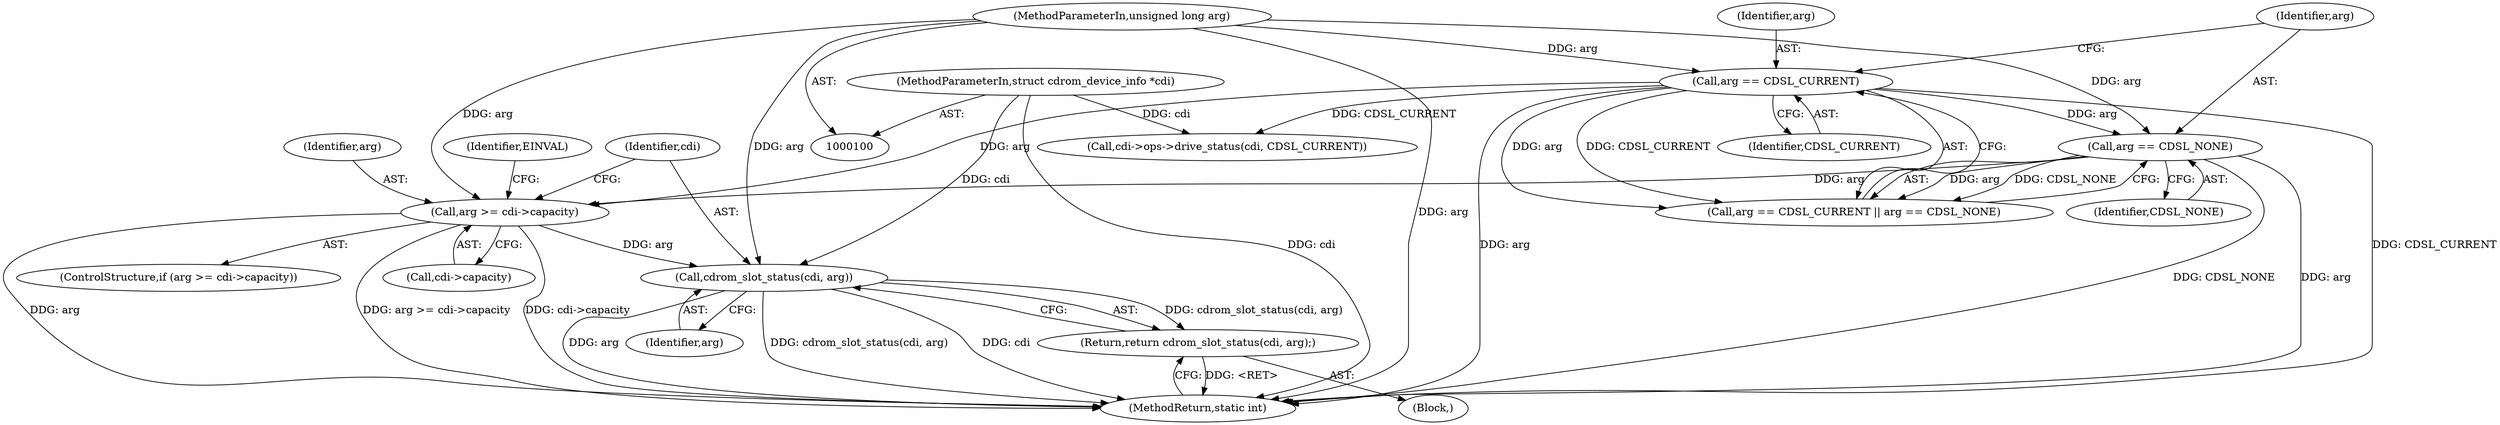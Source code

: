 digraph "0_linux_8f3fafc9c2f0ece10832c25f7ffcb07c97a32ad4@pointer" {
"1000145" [label="(Call,cdrom_slot_status(cdi, arg))"];
"1000101" [label="(MethodParameterIn,struct cdrom_device_info *cdi)"];
"1000136" [label="(Call,arg >= cdi->capacity)"];
"1000125" [label="(Call,arg == CDSL_CURRENT)"];
"1000102" [label="(MethodParameterIn,unsigned long arg)"];
"1000128" [label="(Call,arg == CDSL_NONE)"];
"1000144" [label="(Return,return cdrom_slot_status(cdi, arg);)"];
"1000148" [label="(MethodReturn,static int)"];
"1000146" [label="(Identifier,cdi)"];
"1000137" [label="(Identifier,arg)"];
"1000127" [label="(Identifier,CDSL_CURRENT)"];
"1000103" [label="(Block,)"];
"1000144" [label="(Return,return cdrom_slot_status(cdi, arg);)"];
"1000102" [label="(MethodParameterIn,unsigned long arg)"];
"1000126" [label="(Identifier,arg)"];
"1000128" [label="(Call,arg == CDSL_NONE)"];
"1000145" [label="(Call,cdrom_slot_status(cdi, arg))"];
"1000125" [label="(Call,arg == CDSL_CURRENT)"];
"1000130" [label="(Identifier,CDSL_NONE)"];
"1000132" [label="(Call,cdi->ops->drive_status(cdi, CDSL_CURRENT))"];
"1000129" [label="(Identifier,arg)"];
"1000101" [label="(MethodParameterIn,struct cdrom_device_info *cdi)"];
"1000138" [label="(Call,cdi->capacity)"];
"1000136" [label="(Call,arg >= cdi->capacity)"];
"1000124" [label="(Call,arg == CDSL_CURRENT || arg == CDSL_NONE)"];
"1000147" [label="(Identifier,arg)"];
"1000135" [label="(ControlStructure,if (arg >= cdi->capacity))"];
"1000143" [label="(Identifier,EINVAL)"];
"1000145" -> "1000144"  [label="AST: "];
"1000145" -> "1000147"  [label="CFG: "];
"1000146" -> "1000145"  [label="AST: "];
"1000147" -> "1000145"  [label="AST: "];
"1000144" -> "1000145"  [label="CFG: "];
"1000145" -> "1000148"  [label="DDG: cdi"];
"1000145" -> "1000148"  [label="DDG: arg"];
"1000145" -> "1000148"  [label="DDG: cdrom_slot_status(cdi, arg)"];
"1000145" -> "1000144"  [label="DDG: cdrom_slot_status(cdi, arg)"];
"1000101" -> "1000145"  [label="DDG: cdi"];
"1000136" -> "1000145"  [label="DDG: arg"];
"1000102" -> "1000145"  [label="DDG: arg"];
"1000101" -> "1000100"  [label="AST: "];
"1000101" -> "1000148"  [label="DDG: cdi"];
"1000101" -> "1000132"  [label="DDG: cdi"];
"1000136" -> "1000135"  [label="AST: "];
"1000136" -> "1000138"  [label="CFG: "];
"1000137" -> "1000136"  [label="AST: "];
"1000138" -> "1000136"  [label="AST: "];
"1000143" -> "1000136"  [label="CFG: "];
"1000146" -> "1000136"  [label="CFG: "];
"1000136" -> "1000148"  [label="DDG: arg >= cdi->capacity"];
"1000136" -> "1000148"  [label="DDG: cdi->capacity"];
"1000136" -> "1000148"  [label="DDG: arg"];
"1000125" -> "1000136"  [label="DDG: arg"];
"1000128" -> "1000136"  [label="DDG: arg"];
"1000102" -> "1000136"  [label="DDG: arg"];
"1000125" -> "1000124"  [label="AST: "];
"1000125" -> "1000127"  [label="CFG: "];
"1000126" -> "1000125"  [label="AST: "];
"1000127" -> "1000125"  [label="AST: "];
"1000129" -> "1000125"  [label="CFG: "];
"1000124" -> "1000125"  [label="CFG: "];
"1000125" -> "1000148"  [label="DDG: CDSL_CURRENT"];
"1000125" -> "1000148"  [label="DDG: arg"];
"1000125" -> "1000124"  [label="DDG: arg"];
"1000125" -> "1000124"  [label="DDG: CDSL_CURRENT"];
"1000102" -> "1000125"  [label="DDG: arg"];
"1000125" -> "1000128"  [label="DDG: arg"];
"1000125" -> "1000132"  [label="DDG: CDSL_CURRENT"];
"1000102" -> "1000100"  [label="AST: "];
"1000102" -> "1000148"  [label="DDG: arg"];
"1000102" -> "1000128"  [label="DDG: arg"];
"1000128" -> "1000124"  [label="AST: "];
"1000128" -> "1000130"  [label="CFG: "];
"1000129" -> "1000128"  [label="AST: "];
"1000130" -> "1000128"  [label="AST: "];
"1000124" -> "1000128"  [label="CFG: "];
"1000128" -> "1000148"  [label="DDG: CDSL_NONE"];
"1000128" -> "1000148"  [label="DDG: arg"];
"1000128" -> "1000124"  [label="DDG: arg"];
"1000128" -> "1000124"  [label="DDG: CDSL_NONE"];
"1000144" -> "1000103"  [label="AST: "];
"1000148" -> "1000144"  [label="CFG: "];
"1000144" -> "1000148"  [label="DDG: <RET>"];
}
